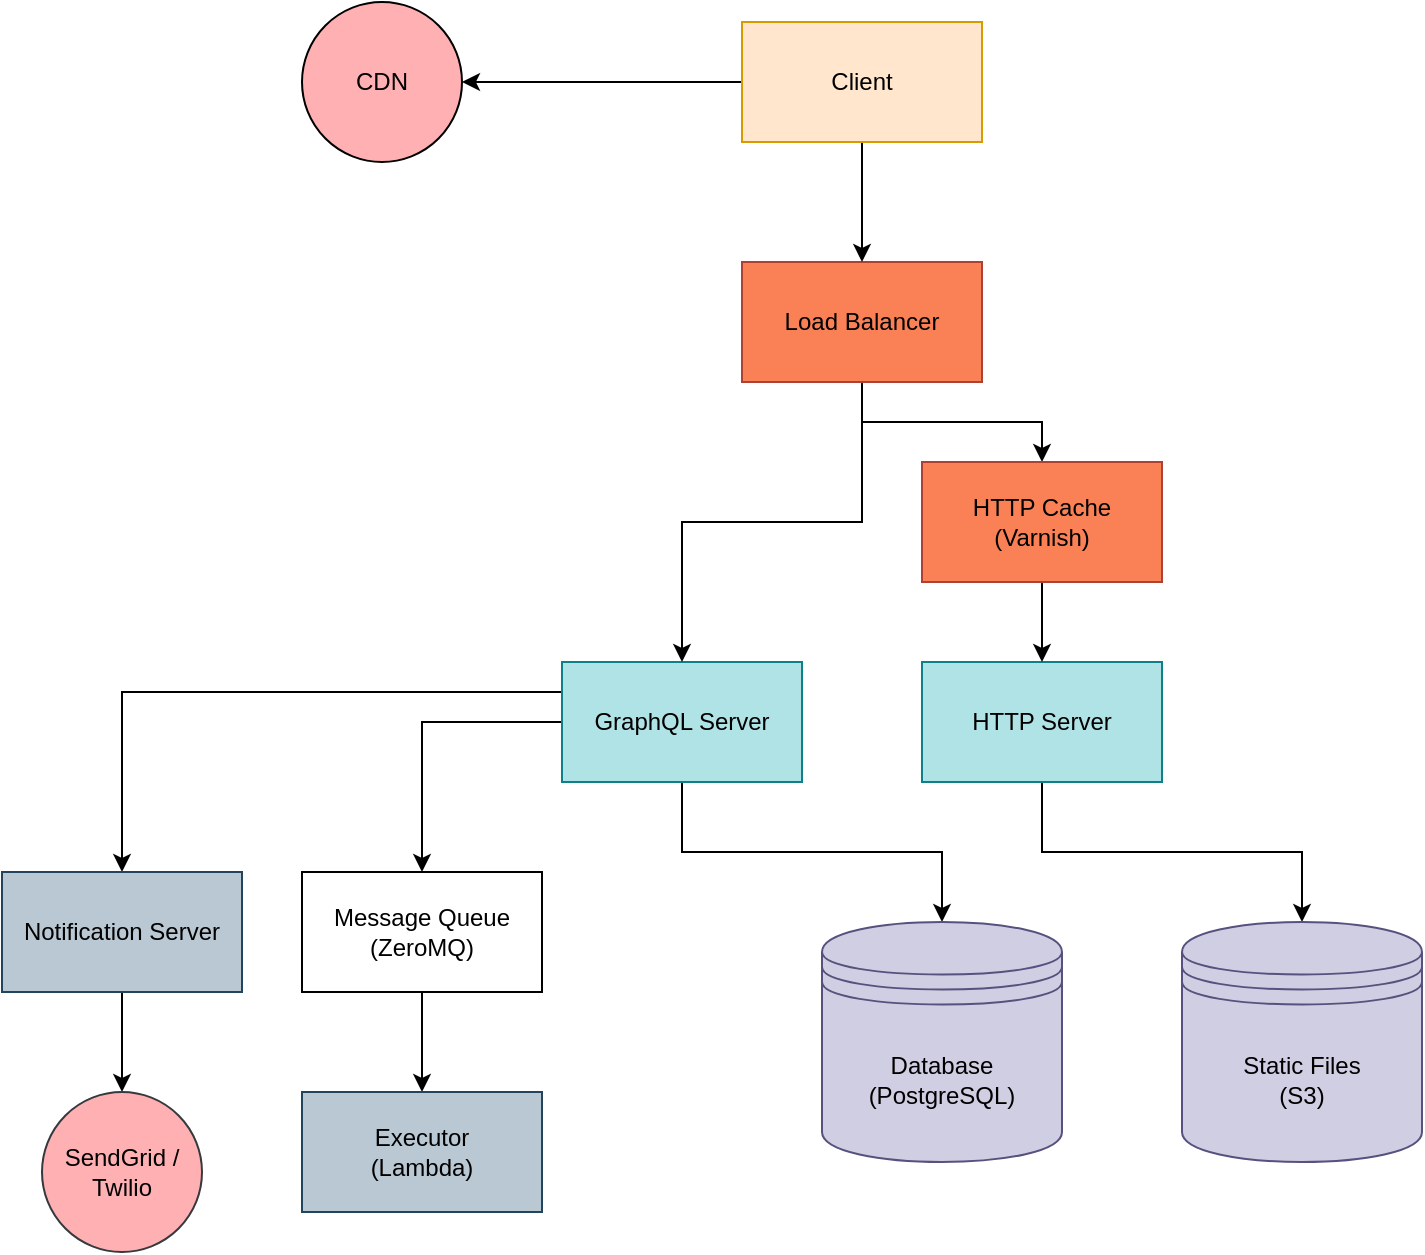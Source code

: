 <mxfile version="22.1.16" type="device">
  <diagram name="Page-1" id="P1ijlT_YHz3aUoc8OBus">
    <mxGraphModel dx="1077" dy="1119" grid="1" gridSize="10" guides="1" tooltips="1" connect="1" arrows="1" fold="1" page="1" pageScale="1" pageWidth="850" pageHeight="1100" math="0" shadow="0">
      <root>
        <mxCell id="0" />
        <mxCell id="1" parent="0" />
        <mxCell id="G9_Siqq_H4ijIuiFQU1F-11" style="edgeStyle=orthogonalEdgeStyle;rounded=0;orthogonalLoop=1;jettySize=auto;html=1;exitX=0;exitY=0.5;exitDx=0;exitDy=0;entryX=0.5;entryY=0;entryDx=0;entryDy=0;" edge="1" parent="1" source="G9_Siqq_H4ijIuiFQU1F-1" target="G9_Siqq_H4ijIuiFQU1F-3">
          <mxGeometry relative="1" as="geometry" />
        </mxCell>
        <mxCell id="G9_Siqq_H4ijIuiFQU1F-13" style="edgeStyle=orthogonalEdgeStyle;rounded=0;orthogonalLoop=1;jettySize=auto;html=1;exitX=0.5;exitY=1;exitDx=0;exitDy=0;entryX=0.5;entryY=0;entryDx=0;entryDy=0;" edge="1" parent="1" source="G9_Siqq_H4ijIuiFQU1F-1" target="G9_Siqq_H4ijIuiFQU1F-12">
          <mxGeometry relative="1" as="geometry" />
        </mxCell>
        <mxCell id="G9_Siqq_H4ijIuiFQU1F-18" style="edgeStyle=orthogonalEdgeStyle;rounded=0;orthogonalLoop=1;jettySize=auto;html=1;exitX=0;exitY=0.25;exitDx=0;exitDy=0;entryX=0.5;entryY=0;entryDx=0;entryDy=0;" edge="1" parent="1" source="G9_Siqq_H4ijIuiFQU1F-1" target="G9_Siqq_H4ijIuiFQU1F-16">
          <mxGeometry relative="1" as="geometry" />
        </mxCell>
        <mxCell id="G9_Siqq_H4ijIuiFQU1F-1" value="GraphQL Server" style="rounded=0;whiteSpace=wrap;html=1;fillColor=#b0e3e6;strokeColor=#0e8088;" vertex="1" parent="1">
          <mxGeometry x="310" y="350" width="120" height="60" as="geometry" />
        </mxCell>
        <mxCell id="G9_Siqq_H4ijIuiFQU1F-8" style="edgeStyle=orthogonalEdgeStyle;rounded=0;orthogonalLoop=1;jettySize=auto;html=1;exitX=0.5;exitY=1;exitDx=0;exitDy=0;entryX=0.5;entryY=0;entryDx=0;entryDy=0;" edge="1" parent="1" source="G9_Siqq_H4ijIuiFQU1F-2" target="G9_Siqq_H4ijIuiFQU1F-5">
          <mxGeometry relative="1" as="geometry" />
        </mxCell>
        <mxCell id="G9_Siqq_H4ijIuiFQU1F-10" style="edgeStyle=orthogonalEdgeStyle;rounded=0;orthogonalLoop=1;jettySize=auto;html=1;exitX=0.5;exitY=1;exitDx=0;exitDy=0;entryX=0.5;entryY=0;entryDx=0;entryDy=0;" edge="1" parent="1" source="G9_Siqq_H4ijIuiFQU1F-2" target="G9_Siqq_H4ijIuiFQU1F-1">
          <mxGeometry relative="1" as="geometry" />
        </mxCell>
        <mxCell id="G9_Siqq_H4ijIuiFQU1F-2" value="Load Balancer" style="rounded=0;whiteSpace=wrap;html=1;fillColor=#FA8155;strokeColor=#ae4132;" vertex="1" parent="1">
          <mxGeometry x="400" y="150" width="120" height="60" as="geometry" />
        </mxCell>
        <mxCell id="G9_Siqq_H4ijIuiFQU1F-23" style="edgeStyle=orthogonalEdgeStyle;rounded=0;orthogonalLoop=1;jettySize=auto;html=1;exitX=0.5;exitY=1;exitDx=0;exitDy=0;entryX=0.5;entryY=0;entryDx=0;entryDy=0;" edge="1" parent="1" source="G9_Siqq_H4ijIuiFQU1F-3" target="G9_Siqq_H4ijIuiFQU1F-22">
          <mxGeometry relative="1" as="geometry" />
        </mxCell>
        <mxCell id="G9_Siqq_H4ijIuiFQU1F-3" value="Message Queue&lt;br&gt;(ZeroMQ)" style="rounded=0;whiteSpace=wrap;html=1;" vertex="1" parent="1">
          <mxGeometry x="180" y="455" width="120" height="60" as="geometry" />
        </mxCell>
        <mxCell id="G9_Siqq_H4ijIuiFQU1F-15" style="edgeStyle=orthogonalEdgeStyle;rounded=0;orthogonalLoop=1;jettySize=auto;html=1;exitX=0.5;exitY=1;exitDx=0;exitDy=0;entryX=0.5;entryY=0;entryDx=0;entryDy=0;" edge="1" parent="1" source="G9_Siqq_H4ijIuiFQU1F-4" target="G9_Siqq_H4ijIuiFQU1F-14">
          <mxGeometry relative="1" as="geometry" />
        </mxCell>
        <mxCell id="G9_Siqq_H4ijIuiFQU1F-4" value="HTTP Server" style="rounded=0;whiteSpace=wrap;html=1;fillColor=#b0e3e6;strokeColor=#0e8088;" vertex="1" parent="1">
          <mxGeometry x="490" y="350" width="120" height="60" as="geometry" />
        </mxCell>
        <mxCell id="G9_Siqq_H4ijIuiFQU1F-9" style="edgeStyle=orthogonalEdgeStyle;rounded=0;orthogonalLoop=1;jettySize=auto;html=1;exitX=0.5;exitY=1;exitDx=0;exitDy=0;entryX=0.5;entryY=0;entryDx=0;entryDy=0;" edge="1" parent="1" source="G9_Siqq_H4ijIuiFQU1F-5" target="G9_Siqq_H4ijIuiFQU1F-4">
          <mxGeometry relative="1" as="geometry" />
        </mxCell>
        <mxCell id="G9_Siqq_H4ijIuiFQU1F-5" value="HTTP Cache&lt;br&gt;(Varnish)" style="rounded=0;whiteSpace=wrap;html=1;fillColor=#FA8155;strokeColor=#ae4132;" vertex="1" parent="1">
          <mxGeometry x="490" y="250" width="120" height="60" as="geometry" />
        </mxCell>
        <mxCell id="G9_Siqq_H4ijIuiFQU1F-7" style="edgeStyle=orthogonalEdgeStyle;rounded=0;orthogonalLoop=1;jettySize=auto;html=1;entryX=0.5;entryY=0;entryDx=0;entryDy=0;" edge="1" parent="1" source="G9_Siqq_H4ijIuiFQU1F-6" target="G9_Siqq_H4ijIuiFQU1F-2">
          <mxGeometry relative="1" as="geometry" />
        </mxCell>
        <mxCell id="G9_Siqq_H4ijIuiFQU1F-26" style="edgeStyle=orthogonalEdgeStyle;rounded=0;orthogonalLoop=1;jettySize=auto;html=1;exitX=0;exitY=0.5;exitDx=0;exitDy=0;entryX=1;entryY=0.5;entryDx=0;entryDy=0;" edge="1" parent="1" source="G9_Siqq_H4ijIuiFQU1F-6" target="G9_Siqq_H4ijIuiFQU1F-25">
          <mxGeometry relative="1" as="geometry" />
        </mxCell>
        <mxCell id="G9_Siqq_H4ijIuiFQU1F-6" value="Client" style="rounded=0;whiteSpace=wrap;html=1;fillColor=#ffe6cc;strokeColor=#d79b00;" vertex="1" parent="1">
          <mxGeometry x="400" y="30" width="120" height="60" as="geometry" />
        </mxCell>
        <mxCell id="G9_Siqq_H4ijIuiFQU1F-12" value="Database&lt;br&gt;(PostgreSQL)" style="shape=datastore;whiteSpace=wrap;html=1;fillColor=#d0cee2;strokeColor=#56517e;" vertex="1" parent="1">
          <mxGeometry x="440" y="480" width="120" height="120" as="geometry" />
        </mxCell>
        <mxCell id="G9_Siqq_H4ijIuiFQU1F-14" value="Static Files&lt;br&gt;(S3)" style="shape=datastore;whiteSpace=wrap;html=1;fillColor=#d0cee2;strokeColor=#56517e;" vertex="1" parent="1">
          <mxGeometry x="620" y="480" width="120" height="120" as="geometry" />
        </mxCell>
        <mxCell id="G9_Siqq_H4ijIuiFQU1F-20" style="edgeStyle=orthogonalEdgeStyle;rounded=0;orthogonalLoop=1;jettySize=auto;html=1;exitX=0.5;exitY=1;exitDx=0;exitDy=0;entryX=0.5;entryY=0;entryDx=0;entryDy=0;" edge="1" parent="1" source="G9_Siqq_H4ijIuiFQU1F-16" target="G9_Siqq_H4ijIuiFQU1F-19">
          <mxGeometry relative="1" as="geometry" />
        </mxCell>
        <mxCell id="G9_Siqq_H4ijIuiFQU1F-16" value="Notification Server" style="rounded=0;whiteSpace=wrap;html=1;fillColor=#bac8d3;strokeColor=#23445d;" vertex="1" parent="1">
          <mxGeometry x="30" y="455" width="120" height="60" as="geometry" />
        </mxCell>
        <mxCell id="G9_Siqq_H4ijIuiFQU1F-19" value="SendGrid / Twilio" style="ellipse;whiteSpace=wrap;html=1;aspect=fixed;fillColor=#FFB0B3;strokeColor=#36393d;" vertex="1" parent="1">
          <mxGeometry x="50" y="565" width="80" height="80" as="geometry" />
        </mxCell>
        <mxCell id="G9_Siqq_H4ijIuiFQU1F-22" value="Executor&lt;br&gt;(Lambda)" style="rounded=0;whiteSpace=wrap;html=1;fillColor=#bac8d3;strokeColor=#23445d;" vertex="1" parent="1">
          <mxGeometry x="180" y="565" width="120" height="60" as="geometry" />
        </mxCell>
        <mxCell id="G9_Siqq_H4ijIuiFQU1F-25" value="CDN" style="ellipse;whiteSpace=wrap;html=1;aspect=fixed;fillColor=#FFB0B3;" vertex="1" parent="1">
          <mxGeometry x="180" y="20" width="80" height="80" as="geometry" />
        </mxCell>
      </root>
    </mxGraphModel>
  </diagram>
</mxfile>

